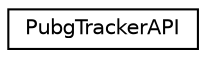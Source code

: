 digraph "Graphe hiérarchique des classes"
{
  edge [fontname="Helvetica",fontsize="10",labelfontname="Helvetica",labelfontsize="10"];
  node [fontname="Helvetica",fontsize="10",shape=record];
  rankdir="LR";
  Node1 [label="PubgTrackerAPI",height=0.2,width=0.4,color="black", fillcolor="white", style="filled",URL="$classPubgTrackerAPI.html"];
}
